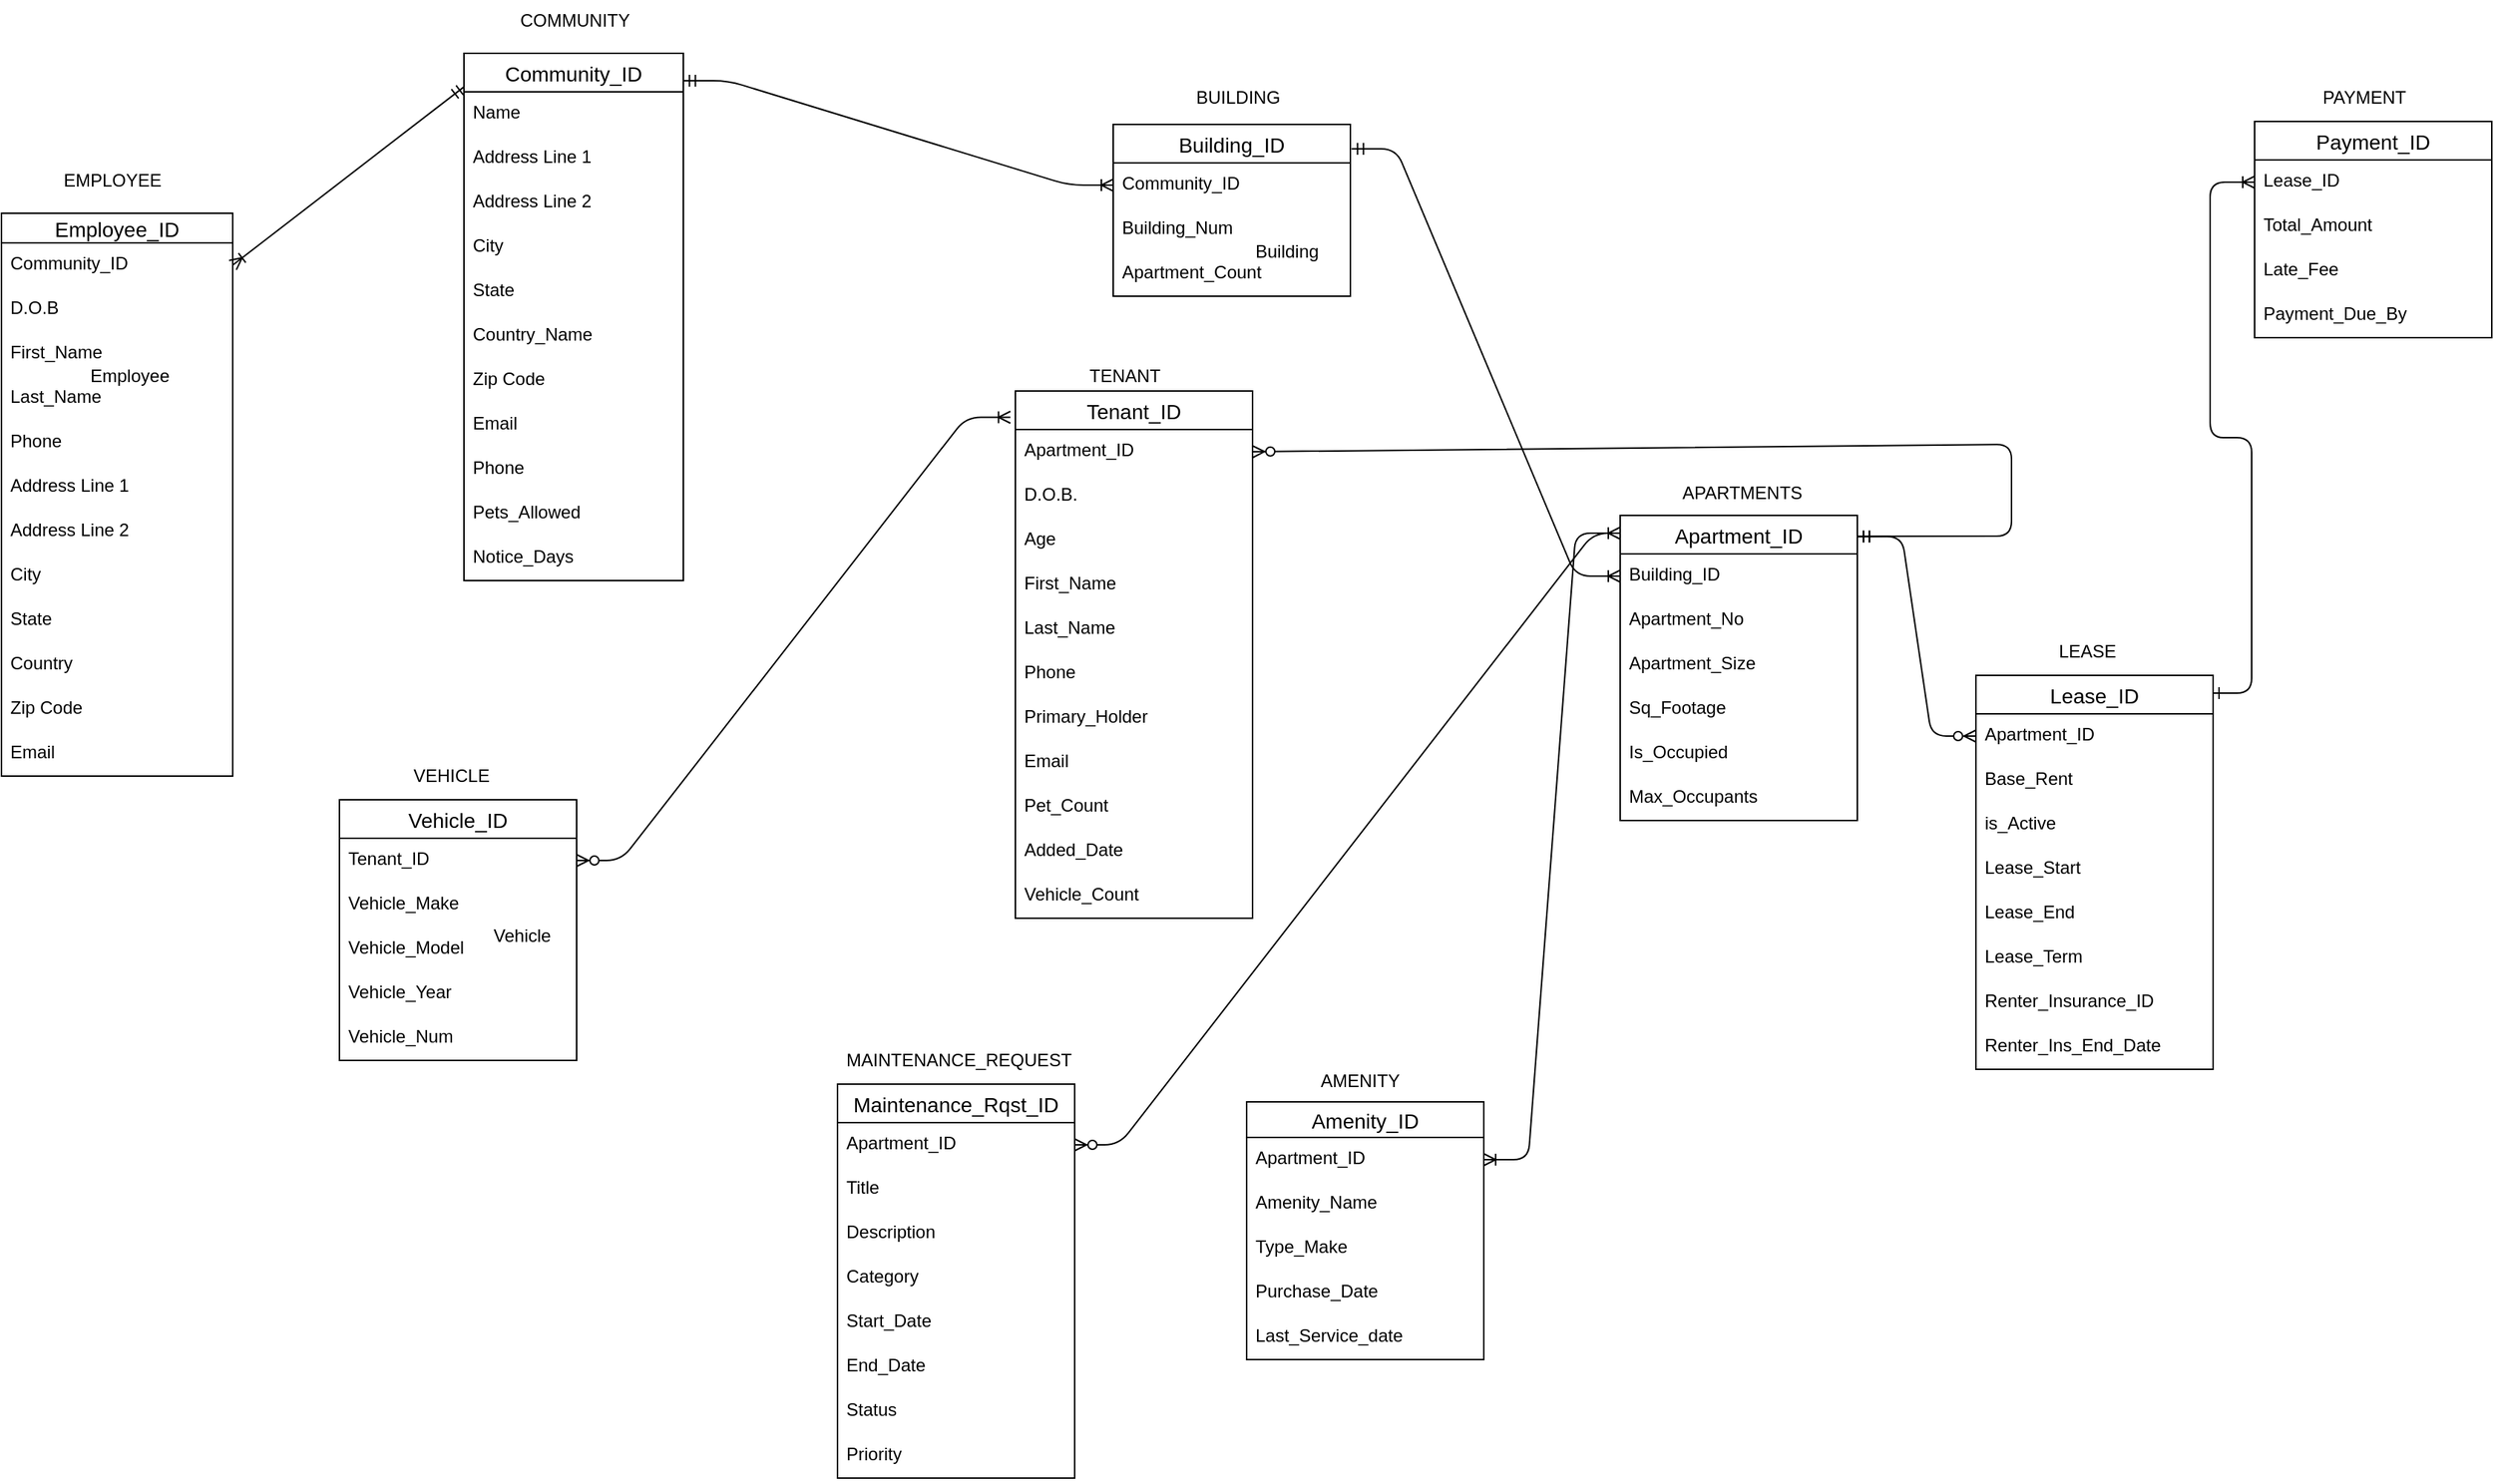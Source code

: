 <mxfile>
    <diagram id="kh0JBscDToiPj5Ev437K" name="Page-1">
        <mxGraphModel dx="4757" dy="2120" grid="1" gridSize="12" guides="1" tooltips="1" connect="1" arrows="1" fold="1" page="1" pageScale="1" pageWidth="1700" pageHeight="1100" background="none" math="0" shadow="0">
            <root>
                <mxCell id="0"/>
                <mxCell id="1" parent="0"/>
                <mxCell id="99" value="" style="edgeStyle=entityRelationEdgeStyle;fontSize=12;html=1;endArrow=ERoneToMany;startArrow=ERmandOne;exitX=1.001;exitY=0.052;exitDx=0;exitDy=0;exitPerimeter=0;entryX=0;entryY=0.5;entryDx=0;entryDy=0;" edge="1" parent="1" source="319" target="334">
                    <mxGeometry width="100" height="100" relative="1" as="geometry">
                        <mxPoint x="-972" y="82" as="sourcePoint"/>
                        <mxPoint x="-924" y="50" as="targetPoint"/>
                    </mxGeometry>
                </mxCell>
                <mxCell id="124" value="" style="edgeStyle=entityRelationEdgeStyle;fontSize=12;html=1;endArrow=ERoneToMany;startArrow=ERmandOne;exitX=1.005;exitY=0.142;exitDx=0;exitDy=0;exitPerimeter=0;entryX=0;entryY=0.5;entryDx=0;entryDy=0;" edge="1" parent="1" source="333" target="392">
                    <mxGeometry width="100" height="100" relative="1" as="geometry">
                        <mxPoint x="-648" y="-24" as="sourcePoint"/>
                        <mxPoint x="-630" y="144" as="targetPoint"/>
                    </mxGeometry>
                </mxCell>
                <mxCell id="183" value="" style="edgeStyle=entityRelationEdgeStyle;fontSize=12;html=1;endArrow=ERoneToMany;startArrow=ERzeroToMany;exitX=1;exitY=0.5;exitDx=0;exitDy=0;entryX=-0.021;entryY=-0.275;entryDx=0;entryDy=0;entryPerimeter=0;" edge="1" parent="1" source="339" target="379">
                    <mxGeometry width="100" height="100" relative="1" as="geometry">
                        <mxPoint x="-996" y="360" as="sourcePoint"/>
                        <mxPoint x="-924" y="204" as="targetPoint"/>
                    </mxGeometry>
                </mxCell>
                <mxCell id="212" value="" style="edgeStyle=entityRelationEdgeStyle;fontSize=12;html=1;endArrow=ERzeroToMany;startArrow=ERmandOne;entryX=0;entryY=0.5;entryDx=0;entryDy=0;exitX=1.001;exitY=0.069;exitDx=0;exitDy=0;exitPerimeter=0;" edge="1" parent="1" source="391" target="369">
                    <mxGeometry width="100" height="100" relative="1" as="geometry">
                        <mxPoint x="-426" y="192" as="sourcePoint"/>
                        <mxPoint x="-408" y="348" as="targetPoint"/>
                    </mxGeometry>
                </mxCell>
                <mxCell id="241" value="" style="edgeStyle=entityRelationEdgeStyle;fontSize=12;html=1;endArrow=ERoneToMany;startArrow=ERzeroToMany;exitX=1;exitY=0.5;exitDx=0;exitDy=0;" edge="1" parent="1" source="346">
                    <mxGeometry width="100" height="100" relative="1" as="geometry">
                        <mxPoint x="-798" y="516" as="sourcePoint"/>
                        <mxPoint x="-576" y="132" as="targetPoint"/>
                    </mxGeometry>
                </mxCell>
                <mxCell id="261" value="" style="edgeStyle=entityRelationEdgeStyle;fontSize=12;html=1;endArrow=ERoneToMany;startArrow=ERoneToMany;exitX=1;exitY=0.5;exitDx=0;exitDy=0;" edge="1" parent="1" source="356">
                    <mxGeometry width="100" height="100" relative="1" as="geometry">
                        <mxPoint x="-612" y="588" as="sourcePoint"/>
                        <mxPoint x="-588" y="132" as="targetPoint"/>
                    </mxGeometry>
                </mxCell>
                <mxCell id="278" value="" style="edgeStyle=entityRelationEdgeStyle;fontSize=12;html=1;endArrow=ERoneToMany;startArrow=ERmandOne;entryX=0;entryY=0.5;entryDx=0;entryDy=0;exitX=0.975;exitY=0.045;exitDx=0;exitDy=0;exitPerimeter=0;" edge="1" parent="1" source="368" target="363">
                    <mxGeometry width="100" height="100" relative="1" as="geometry">
                        <mxPoint x="-198" y="336" as="sourcePoint"/>
                        <mxPoint x="-222" y="53" as="targetPoint"/>
                    </mxGeometry>
                </mxCell>
                <mxCell id="279" value="" style="fontSize=12;html=1;endArrow=ERoneToMany;startArrow=ERmandOne;exitX=0.002;exitY=0.063;exitDx=0;exitDy=0;exitPerimeter=0;entryX=1;entryY=0.5;entryDx=0;entryDy=0;" edge="1" parent="1" source="319" target="291">
                    <mxGeometry width="100" height="100" relative="1" as="geometry">
                        <mxPoint x="-1248" y="82" as="sourcePoint"/>
                        <mxPoint x="-1344" y="84" as="targetPoint"/>
                    </mxGeometry>
                </mxCell>
                <mxCell id="285" value="" style="fontSize=12;html=1;endArrow=ERzeroToMany;startArrow=ERmandOne;entryX=1;entryY=0.5;entryDx=0;entryDy=0;exitX=1.001;exitY=0.069;exitDx=0;exitDy=0;exitPerimeter=0;" edge="1" parent="1" source="391" target="379">
                    <mxGeometry width="100" height="100" relative="1" as="geometry">
                        <mxPoint x="-384" y="161" as="sourcePoint"/>
                        <mxPoint x="-720" y="204" as="targetPoint"/>
                        <Array as="points">
                            <mxPoint x="-324" y="134"/>
                            <mxPoint x="-324" y="72"/>
                        </Array>
                    </mxGeometry>
                </mxCell>
                <object label="Employee_ID" id="290">
                    <mxCell style="swimlane;fontStyle=0;childLayout=stackLayout;horizontal=1;startSize=20;horizontalStack=0;resizeParent=1;resizeParentMax=0;resizeLast=0;collapsible=1;marginBottom=0;align=center;fontSize=14;" vertex="1" parent="1">
                        <mxGeometry x="-1680" y="-84" width="156" height="380" as="geometry"/>
                    </mxCell>
                </object>
                <mxCell id="291" value="Community_ID" style="text;strokeColor=none;fillColor=none;spacingLeft=4;spacingRight=4;overflow=hidden;rotatable=0;points=[[0,0.5],[1,0.5]];portConstraint=eastwest;fontSize=12;" vertex="1" parent="290">
                    <mxGeometry y="20" width="156" height="30" as="geometry"/>
                </mxCell>
                <mxCell id="292" value="D.O.B" style="text;strokeColor=none;fillColor=none;spacingLeft=4;spacingRight=4;overflow=hidden;rotatable=0;points=[[0,0.5],[1,0.5]];portConstraint=eastwest;fontSize=12;" vertex="1" parent="290">
                    <mxGeometry y="50" width="156" height="30" as="geometry"/>
                </mxCell>
                <mxCell id="293" value="First_Name" style="text;strokeColor=none;fillColor=none;spacingLeft=4;spacingRight=4;overflow=hidden;rotatable=0;points=[[0,0.5],[1,0.5]];portConstraint=eastwest;fontSize=12;" vertex="1" parent="290">
                    <mxGeometry y="80" width="156" height="30" as="geometry"/>
                </mxCell>
                <mxCell id="294" value="Last_Name" style="text;strokeColor=none;fillColor=none;spacingLeft=4;spacingRight=4;overflow=hidden;rotatable=0;points=[[0,0.5],[1,0.5]];portConstraint=eastwest;fontSize=12;" vertex="1" parent="290">
                    <mxGeometry y="110" width="156" height="30" as="geometry"/>
                </mxCell>
                <mxCell id="295" value="Phone" style="text;strokeColor=none;fillColor=none;spacingLeft=4;spacingRight=4;overflow=hidden;rotatable=0;points=[[0,0.5],[1,0.5]];portConstraint=eastwest;fontSize=12;" vertex="1" parent="290">
                    <mxGeometry y="140" width="156" height="30" as="geometry"/>
                </mxCell>
                <mxCell id="296" value="Address Line 1" style="text;strokeColor=none;fillColor=none;spacingLeft=4;spacingRight=4;overflow=hidden;rotatable=0;points=[[0,0.5],[1,0.5]];portConstraint=eastwest;fontSize=12;" vertex="1" parent="290">
                    <mxGeometry y="170" width="156" height="30" as="geometry"/>
                </mxCell>
                <mxCell id="297" value="Address Line 2" style="text;strokeColor=none;fillColor=none;spacingLeft=4;spacingRight=4;overflow=hidden;rotatable=0;points=[[0,0.5],[1,0.5]];portConstraint=eastwest;fontSize=12;" vertex="1" parent="290">
                    <mxGeometry y="200" width="156" height="30" as="geometry"/>
                </mxCell>
                <mxCell id="298" value="City" style="text;strokeColor=none;fillColor=none;spacingLeft=4;spacingRight=4;overflow=hidden;rotatable=0;points=[[0,0.5],[1,0.5]];portConstraint=eastwest;fontSize=12;" vertex="1" parent="290">
                    <mxGeometry y="230" width="156" height="30" as="geometry"/>
                </mxCell>
                <mxCell id="299" value="State" style="text;strokeColor=none;fillColor=none;spacingLeft=4;spacingRight=4;overflow=hidden;rotatable=0;points=[[0,0.5],[1,0.5]];portConstraint=eastwest;fontSize=12;" vertex="1" parent="290">
                    <mxGeometry y="260" width="156" height="30" as="geometry"/>
                </mxCell>
                <mxCell id="300" value="Country" style="text;strokeColor=none;fillColor=none;spacingLeft=4;spacingRight=4;overflow=hidden;rotatable=0;points=[[0,0.5],[1,0.5]];portConstraint=eastwest;fontSize=12;" vertex="1" parent="290">
                    <mxGeometry y="290" width="156" height="30" as="geometry"/>
                </mxCell>
                <mxCell id="301" value="Zip Code" style="text;strokeColor=none;fillColor=none;spacingLeft=4;spacingRight=4;overflow=hidden;rotatable=0;points=[[0,0.5],[1,0.5]];portConstraint=eastwest;fontSize=12;" vertex="1" parent="290">
                    <mxGeometry y="320" width="156" height="30" as="geometry"/>
                </mxCell>
                <mxCell id="302" value="Email" style="text;strokeColor=none;fillColor=none;spacingLeft=4;spacingRight=4;overflow=hidden;rotatable=0;points=[[0,0.5],[1,0.5]];portConstraint=eastwest;fontSize=12;" vertex="1" parent="290">
                    <mxGeometry y="350" width="156" height="30" as="geometry"/>
                </mxCell>
                <mxCell id="305" value="Employee" style="text;strokeColor=none;fillColor=none;spacingLeft=4;spacingRight=4;overflow=hidden;rotatable=0;points=[[0,0.5],[1,0.5]];portConstraint=eastwest;fontSize=12;" vertex="1" parent="1">
                    <mxGeometry x="-1626" y="12" width="72" height="30" as="geometry"/>
                </mxCell>
                <mxCell id="319" value="Community_ID" style="swimlane;fontStyle=0;childLayout=stackLayout;horizontal=1;startSize=26;horizontalStack=0;resizeParent=1;resizeParentMax=0;resizeLast=0;collapsible=1;marginBottom=0;align=center;fontSize=14;" vertex="1" parent="1">
                    <mxGeometry x="-1368" y="-192" width="148" height="356" as="geometry"/>
                </mxCell>
                <mxCell id="320" value="Name" style="text;strokeColor=none;fillColor=none;spacingLeft=4;spacingRight=4;overflow=hidden;rotatable=0;points=[[0,0.5],[1,0.5]];portConstraint=eastwest;fontSize=12;" vertex="1" parent="319">
                    <mxGeometry y="26" width="148" height="30" as="geometry"/>
                </mxCell>
                <mxCell id="321" value="Address Line 1" style="text;strokeColor=none;fillColor=none;spacingLeft=4;spacingRight=4;overflow=hidden;rotatable=0;points=[[0,0.5],[1,0.5]];portConstraint=eastwest;fontSize=12;" vertex="1" parent="319">
                    <mxGeometry y="56" width="148" height="30" as="geometry"/>
                </mxCell>
                <mxCell id="322" value="Address Line 2" style="text;strokeColor=none;fillColor=none;spacingLeft=4;spacingRight=4;overflow=hidden;rotatable=0;points=[[0,0.5],[1,0.5]];portConstraint=eastwest;fontSize=12;" vertex="1" parent="319">
                    <mxGeometry y="86" width="148" height="30" as="geometry"/>
                </mxCell>
                <mxCell id="323" value="City" style="text;strokeColor=none;fillColor=none;spacingLeft=4;spacingRight=4;overflow=hidden;rotatable=0;points=[[0,0.5],[1,0.5]];portConstraint=eastwest;fontSize=12;" vertex="1" parent="319">
                    <mxGeometry y="116" width="148" height="30" as="geometry"/>
                </mxCell>
                <mxCell id="324" value="State" style="text;strokeColor=none;fillColor=none;spacingLeft=4;spacingRight=4;overflow=hidden;rotatable=0;points=[[0,0.5],[1,0.5]];portConstraint=eastwest;fontSize=12;" vertex="1" parent="319">
                    <mxGeometry y="146" width="148" height="30" as="geometry"/>
                </mxCell>
                <mxCell id="325" value="Country_Name" style="text;strokeColor=none;fillColor=none;spacingLeft=4;spacingRight=4;overflow=hidden;rotatable=0;points=[[0,0.5],[1,0.5]];portConstraint=eastwest;fontSize=12;" vertex="1" parent="319">
                    <mxGeometry y="176" width="148" height="30" as="geometry"/>
                </mxCell>
                <mxCell id="326" value="Zip Code" style="text;strokeColor=none;fillColor=none;spacingLeft=4;spacingRight=4;overflow=hidden;rotatable=0;points=[[0,0.5],[1,0.5]];portConstraint=eastwest;fontSize=12;" vertex="1" parent="319">
                    <mxGeometry y="206" width="148" height="30" as="geometry"/>
                </mxCell>
                <mxCell id="327" value="Email" style="text;strokeColor=none;fillColor=none;spacingLeft=4;spacingRight=4;overflow=hidden;rotatable=0;points=[[0,0.5],[1,0.5]];portConstraint=eastwest;fontSize=12;" vertex="1" parent="319">
                    <mxGeometry y="236" width="148" height="30" as="geometry"/>
                </mxCell>
                <mxCell id="328" value="Phone" style="text;strokeColor=none;fillColor=none;spacingLeft=4;spacingRight=4;overflow=hidden;rotatable=0;points=[[0,0.5],[1,0.5]];portConstraint=eastwest;fontSize=12;" vertex="1" parent="319">
                    <mxGeometry y="266" width="148" height="30" as="geometry"/>
                </mxCell>
                <mxCell id="329" value="Pets_Allowed" style="text;strokeColor=none;fillColor=none;spacingLeft=4;spacingRight=4;overflow=hidden;rotatable=0;points=[[0,0.5],[1,0.5]];portConstraint=eastwest;fontSize=12;" vertex="1" parent="319">
                    <mxGeometry y="296" width="148" height="30" as="geometry"/>
                </mxCell>
                <mxCell id="330" value="Notice_Days" style="text;strokeColor=none;fillColor=none;spacingLeft=4;spacingRight=4;overflow=hidden;rotatable=0;points=[[0,0.5],[1,0.5]];portConstraint=eastwest;fontSize=12;" vertex="1" parent="319">
                    <mxGeometry y="326" width="148" height="30" as="geometry"/>
                </mxCell>
                <mxCell id="332" value="COMMUNITY" style="text;strokeColor=none;fillColor=none;spacingLeft=4;spacingRight=4;overflow=hidden;rotatable=0;points=[[0,0.5],[1,0.5]];portConstraint=eastwest;fontSize=12;" vertex="1" parent="1">
                    <mxGeometry x="-1336" y="-228" width="97" height="30" as="geometry"/>
                </mxCell>
                <mxCell id="333" value="Building_ID" style="swimlane;fontStyle=0;childLayout=stackLayout;horizontal=1;startSize=26;horizontalStack=0;resizeParent=1;resizeParentMax=0;resizeLast=0;collapsible=1;marginBottom=0;align=center;fontSize=14;" vertex="1" parent="1">
                    <mxGeometry x="-930" y="-144" width="160" height="116" as="geometry"/>
                </mxCell>
                <mxCell id="334" value="Community_ID" style="text;strokeColor=none;fillColor=none;spacingLeft=4;spacingRight=4;overflow=hidden;rotatable=0;points=[[0,0.5],[1,0.5]];portConstraint=eastwest;fontSize=12;" vertex="1" parent="333">
                    <mxGeometry y="26" width="160" height="30" as="geometry"/>
                </mxCell>
                <mxCell id="335" value="Building_Num" style="text;strokeColor=none;fillColor=none;spacingLeft=4;spacingRight=4;overflow=hidden;rotatable=0;points=[[0,0.5],[1,0.5]];portConstraint=eastwest;fontSize=12;" vertex="1" parent="333">
                    <mxGeometry y="56" width="160" height="30" as="geometry"/>
                </mxCell>
                <mxCell id="336" value="Apartment_Count" style="text;strokeColor=none;fillColor=none;spacingLeft=4;spacingRight=4;overflow=hidden;rotatable=0;points=[[0,0.5],[1,0.5]];portConstraint=eastwest;fontSize=12;" vertex="1" parent="333">
                    <mxGeometry y="86" width="160" height="30" as="geometry"/>
                </mxCell>
                <mxCell id="337" value="Building" style="text;strokeColor=none;fillColor=none;spacingLeft=4;spacingRight=4;overflow=hidden;rotatable=0;points=[[0,0.5],[1,0.5]];portConstraint=eastwest;fontSize=12;" vertex="1" parent="1">
                    <mxGeometry x="-840" y="-72" width="60" height="30" as="geometry"/>
                </mxCell>
                <mxCell id="338" value="Vehicle_ID" style="swimlane;fontStyle=0;childLayout=stackLayout;horizontal=1;startSize=26;horizontalStack=0;resizeParent=1;resizeParentMax=0;resizeLast=0;collapsible=1;marginBottom=0;align=center;fontSize=14;" vertex="1" parent="1">
                    <mxGeometry x="-1452" y="312" width="160" height="176" as="geometry"/>
                </mxCell>
                <mxCell id="339" value="Tenant_ID" style="text;strokeColor=none;fillColor=none;spacingLeft=4;spacingRight=4;overflow=hidden;rotatable=0;points=[[0,0.5],[1,0.5]];portConstraint=eastwest;fontSize=12;" vertex="1" parent="338">
                    <mxGeometry y="26" width="160" height="30" as="geometry"/>
                </mxCell>
                <mxCell id="340" value="Vehicle_Make" style="text;strokeColor=none;fillColor=none;spacingLeft=4;spacingRight=4;overflow=hidden;rotatable=0;points=[[0,0.5],[1,0.5]];portConstraint=eastwest;fontSize=12;" vertex="1" parent="338">
                    <mxGeometry y="56" width="160" height="30" as="geometry"/>
                </mxCell>
                <mxCell id="341" value="Vehicle_Model" style="text;strokeColor=none;fillColor=none;spacingLeft=4;spacingRight=4;overflow=hidden;rotatable=0;points=[[0,0.5],[1,0.5]];portConstraint=eastwest;fontSize=12;" vertex="1" parent="338">
                    <mxGeometry y="86" width="160" height="30" as="geometry"/>
                </mxCell>
                <mxCell id="342" value="Vehicle_Year" style="text;strokeColor=none;fillColor=none;spacingLeft=4;spacingRight=4;overflow=hidden;rotatable=0;points=[[0,0.5],[1,0.5]];portConstraint=eastwest;fontSize=12;" vertex="1" parent="338">
                    <mxGeometry y="116" width="160" height="30" as="geometry"/>
                </mxCell>
                <mxCell id="343" value="Vehicle_Num" style="text;strokeColor=none;fillColor=none;spacingLeft=4;spacingRight=4;overflow=hidden;rotatable=0;points=[[0,0.5],[1,0.5]];portConstraint=eastwest;fontSize=12;" vertex="1" parent="338">
                    <mxGeometry y="146" width="160" height="30" as="geometry"/>
                </mxCell>
                <mxCell id="344" value="Vehicle" style="text;strokeColor=none;fillColor=none;spacingLeft=4;spacingRight=4;overflow=hidden;rotatable=0;points=[[0,0.5],[1,0.5]];portConstraint=eastwest;fontSize=12;" vertex="1" parent="1">
                    <mxGeometry x="-1354" y="390" width="60" height="30" as="geometry"/>
                </mxCell>
                <mxCell id="345" value="Maintenance_Rqst_ID" style="swimlane;fontStyle=0;childLayout=stackLayout;horizontal=1;startSize=26;horizontalStack=0;resizeParent=1;resizeParentMax=0;resizeLast=0;collapsible=1;marginBottom=0;align=center;fontSize=14;" vertex="1" parent="1">
                    <mxGeometry x="-1116" y="504" width="160" height="266" as="geometry"/>
                </mxCell>
                <mxCell id="346" value="Apartment_ID" style="text;strokeColor=none;fillColor=none;spacingLeft=4;spacingRight=4;overflow=hidden;rotatable=0;points=[[0,0.5],[1,0.5]];portConstraint=eastwest;fontSize=12;" vertex="1" parent="345">
                    <mxGeometry y="26" width="160" height="30" as="geometry"/>
                </mxCell>
                <mxCell id="347" value="Title" style="text;strokeColor=none;fillColor=none;spacingLeft=4;spacingRight=4;overflow=hidden;rotatable=0;points=[[0,0.5],[1,0.5]];portConstraint=eastwest;fontSize=12;" vertex="1" parent="345">
                    <mxGeometry y="56" width="160" height="30" as="geometry"/>
                </mxCell>
                <mxCell id="348" value="Description" style="text;strokeColor=none;fillColor=none;spacingLeft=4;spacingRight=4;overflow=hidden;rotatable=0;points=[[0,0.5],[1,0.5]];portConstraint=eastwest;fontSize=12;" vertex="1" parent="345">
                    <mxGeometry y="86" width="160" height="30" as="geometry"/>
                </mxCell>
                <mxCell id="349" value="Category" style="text;strokeColor=none;fillColor=none;spacingLeft=4;spacingRight=4;overflow=hidden;rotatable=0;points=[[0,0.5],[1,0.5]];portConstraint=eastwest;fontSize=12;" vertex="1" parent="345">
                    <mxGeometry y="116" width="160" height="30" as="geometry"/>
                </mxCell>
                <mxCell id="350" value="Start_Date" style="text;strokeColor=none;fillColor=none;spacingLeft=4;spacingRight=4;overflow=hidden;rotatable=0;points=[[0,0.5],[1,0.5]];portConstraint=eastwest;fontSize=12;" vertex="1" parent="345">
                    <mxGeometry y="146" width="160" height="30" as="geometry"/>
                </mxCell>
                <mxCell id="351" value="End_Date" style="text;strokeColor=none;fillColor=none;spacingLeft=4;spacingRight=4;overflow=hidden;rotatable=0;points=[[0,0.5],[1,0.5]];portConstraint=eastwest;fontSize=12;" vertex="1" parent="345">
                    <mxGeometry y="176" width="160" height="30" as="geometry"/>
                </mxCell>
                <mxCell id="352" value="Status" style="text;strokeColor=none;fillColor=none;spacingLeft=4;spacingRight=4;overflow=hidden;rotatable=0;points=[[0,0.5],[1,0.5]];portConstraint=eastwest;fontSize=12;" vertex="1" parent="345">
                    <mxGeometry y="206" width="160" height="30" as="geometry"/>
                </mxCell>
                <mxCell id="353" value="Priority" style="text;strokeColor=none;fillColor=none;spacingLeft=4;spacingRight=4;overflow=hidden;rotatable=0;points=[[0,0.5],[1,0.5]];portConstraint=eastwest;fontSize=12;" vertex="1" parent="345">
                    <mxGeometry y="236" width="160" height="30" as="geometry"/>
                </mxCell>
                <mxCell id="354" value="MAINTENANCE_REQUEST" style="text;strokeColor=none;fillColor=none;spacingLeft=4;spacingRight=4;overflow=hidden;rotatable=0;points=[[0,0.5],[1,0.5]];portConstraint=eastwest;fontSize=12;" vertex="1" parent="1">
                    <mxGeometry x="-1116" y="474" width="178" height="30" as="geometry"/>
                </mxCell>
                <mxCell id="355" value="Amenity_ID" style="swimlane;fontStyle=0;childLayout=stackLayout;horizontal=1;startSize=24;horizontalStack=0;resizeParent=1;resizeParentMax=0;resizeLast=0;collapsible=1;marginBottom=0;align=center;fontSize=14;" vertex="1" parent="1">
                    <mxGeometry x="-840" y="516" width="160" height="174" as="geometry"/>
                </mxCell>
                <mxCell id="356" value="Apartment_ID" style="text;strokeColor=none;fillColor=none;spacingLeft=4;spacingRight=4;overflow=hidden;rotatable=0;points=[[0,0.5],[1,0.5]];portConstraint=eastwest;fontSize=12;" vertex="1" parent="355">
                    <mxGeometry y="24" width="160" height="30" as="geometry"/>
                </mxCell>
                <mxCell id="357" value="Amenity_Name" style="text;strokeColor=none;fillColor=none;spacingLeft=4;spacingRight=4;overflow=hidden;rotatable=0;points=[[0,0.5],[1,0.5]];portConstraint=eastwest;fontSize=12;" vertex="1" parent="355">
                    <mxGeometry y="54" width="160" height="30" as="geometry"/>
                </mxCell>
                <mxCell id="358" value="Type_Make" style="text;strokeColor=none;fillColor=none;spacingLeft=4;spacingRight=4;overflow=hidden;rotatable=0;points=[[0,0.5],[1,0.5]];portConstraint=eastwest;fontSize=12;" vertex="1" parent="355">
                    <mxGeometry y="84" width="160" height="30" as="geometry"/>
                </mxCell>
                <mxCell id="359" value="Purchase_Date" style="text;strokeColor=none;fillColor=none;spacingLeft=4;spacingRight=4;overflow=hidden;rotatable=0;points=[[0,0.5],[1,0.5]];portConstraint=eastwest;fontSize=12;" vertex="1" parent="355">
                    <mxGeometry y="114" width="160" height="30" as="geometry"/>
                </mxCell>
                <mxCell id="360" value="Last_Service_date" style="text;strokeColor=none;fillColor=none;spacingLeft=4;spacingRight=4;overflow=hidden;rotatable=0;points=[[0,0.5],[1,0.5]];portConstraint=eastwest;fontSize=12;" vertex="1" parent="355">
                    <mxGeometry y="144" width="160" height="30" as="geometry"/>
                </mxCell>
                <mxCell id="362" value="Payment_ID" style="swimlane;fontStyle=0;childLayout=stackLayout;horizontal=1;startSize=26;horizontalStack=0;resizeParent=1;resizeParentMax=0;resizeLast=0;collapsible=1;marginBottom=0;align=center;fontSize=14;" vertex="1" parent="1">
                    <mxGeometry x="-160" y="-146" width="160" height="146" as="geometry"/>
                </mxCell>
                <mxCell id="363" value="Lease_ID" style="text;strokeColor=none;fillColor=none;spacingLeft=4;spacingRight=4;overflow=hidden;rotatable=0;points=[[0,0.5],[1,0.5]];portConstraint=eastwest;fontSize=12;" vertex="1" parent="362">
                    <mxGeometry y="26" width="160" height="30" as="geometry"/>
                </mxCell>
                <mxCell id="364" value="Total_Amount" style="text;strokeColor=none;fillColor=none;spacingLeft=4;spacingRight=4;overflow=hidden;rotatable=0;points=[[0,0.5],[1,0.5]];portConstraint=eastwest;fontSize=12;" vertex="1" parent="362">
                    <mxGeometry y="56" width="160" height="30" as="geometry"/>
                </mxCell>
                <mxCell id="365" value="Late_Fee" style="text;strokeColor=none;fillColor=none;spacingLeft=4;spacingRight=4;overflow=hidden;rotatable=0;points=[[0,0.5],[1,0.5]];portConstraint=eastwest;fontSize=12;" vertex="1" parent="362">
                    <mxGeometry y="86" width="160" height="30" as="geometry"/>
                </mxCell>
                <mxCell id="366" value="Payment_Due_By" style="text;strokeColor=none;fillColor=none;spacingLeft=4;spacingRight=4;overflow=hidden;rotatable=0;points=[[0,0.5],[1,0.5]];portConstraint=eastwest;fontSize=12;" vertex="1" parent="362">
                    <mxGeometry y="116" width="160" height="30" as="geometry"/>
                </mxCell>
                <mxCell id="367" value="PAYMENT" style="text;strokeColor=none;fillColor=none;spacingLeft=4;spacingRight=4;overflow=hidden;rotatable=0;points=[[0,0.5],[1,0.5]];portConstraint=eastwest;fontSize=12;" vertex="1" parent="1">
                    <mxGeometry x="-120" y="-176" width="72" height="30" as="geometry"/>
                </mxCell>
                <mxCell id="368" value="Lease_ID" style="swimlane;fontStyle=0;childLayout=stackLayout;horizontal=1;startSize=26;horizontalStack=0;resizeParent=1;resizeParentMax=0;resizeLast=0;collapsible=1;marginBottom=0;align=center;fontSize=14;" vertex="1" parent="1">
                    <mxGeometry x="-348" y="228" width="160" height="266" as="geometry"/>
                </mxCell>
                <mxCell id="369" value="Apartment_ID" style="text;strokeColor=none;fillColor=none;spacingLeft=4;spacingRight=4;overflow=hidden;rotatable=0;points=[[0,0.5],[1,0.5]];portConstraint=eastwest;fontSize=12;" vertex="1" parent="368">
                    <mxGeometry y="26" width="160" height="30" as="geometry"/>
                </mxCell>
                <mxCell id="370" value="Base_Rent" style="text;strokeColor=none;fillColor=none;spacingLeft=4;spacingRight=4;overflow=hidden;rotatable=0;points=[[0,0.5],[1,0.5]];portConstraint=eastwest;fontSize=12;" vertex="1" parent="368">
                    <mxGeometry y="56" width="160" height="30" as="geometry"/>
                </mxCell>
                <mxCell id="371" value="is_Active" style="text;strokeColor=none;fillColor=none;spacingLeft=4;spacingRight=4;overflow=hidden;rotatable=0;points=[[0,0.5],[1,0.5]];portConstraint=eastwest;fontSize=12;" vertex="1" parent="368">
                    <mxGeometry y="86" width="160" height="30" as="geometry"/>
                </mxCell>
                <mxCell id="372" value="Lease_Start" style="text;strokeColor=none;fillColor=none;spacingLeft=4;spacingRight=4;overflow=hidden;rotatable=0;points=[[0,0.5],[1,0.5]];portConstraint=eastwest;fontSize=12;" vertex="1" parent="368">
                    <mxGeometry y="116" width="160" height="30" as="geometry"/>
                </mxCell>
                <mxCell id="373" value="Lease_End" style="text;strokeColor=none;fillColor=none;spacingLeft=4;spacingRight=4;overflow=hidden;rotatable=0;points=[[0,0.5],[1,0.5]];portConstraint=eastwest;fontSize=12;" vertex="1" parent="368">
                    <mxGeometry y="146" width="160" height="30" as="geometry"/>
                </mxCell>
                <mxCell id="374" value="Lease_Term" style="text;strokeColor=none;fillColor=none;spacingLeft=4;spacingRight=4;overflow=hidden;rotatable=0;points=[[0,0.5],[1,0.5]];portConstraint=eastwest;fontSize=12;" vertex="1" parent="368">
                    <mxGeometry y="176" width="160" height="30" as="geometry"/>
                </mxCell>
                <mxCell id="375" value="Renter_Insurance_ID" style="text;strokeColor=none;fillColor=none;spacingLeft=4;spacingRight=4;overflow=hidden;rotatable=0;points=[[0,0.5],[1,0.5]];portConstraint=eastwest;fontSize=12;" vertex="1" parent="368">
                    <mxGeometry y="206" width="160" height="30" as="geometry"/>
                </mxCell>
                <mxCell id="376" value="Renter_Ins_End_Date" style="text;strokeColor=none;fillColor=none;spacingLeft=4;spacingRight=4;overflow=hidden;rotatable=0;points=[[0,0.5],[1,0.5]];portConstraint=eastwest;fontSize=12;" vertex="1" parent="368">
                    <mxGeometry y="236" width="160" height="30" as="geometry"/>
                </mxCell>
                <mxCell id="378" value="Tenant_ID" style="swimlane;fontStyle=0;childLayout=stackLayout;horizontal=1;startSize=26;horizontalStack=0;resizeParent=1;resizeParentMax=0;resizeLast=0;collapsible=1;marginBottom=0;align=center;fontSize=14;" vertex="1" parent="1">
                    <mxGeometry x="-996" y="36" width="160" height="356" as="geometry"/>
                </mxCell>
                <mxCell id="379" value="Apartment_ID" style="text;strokeColor=none;fillColor=none;spacingLeft=4;spacingRight=4;overflow=hidden;rotatable=0;points=[[0,0.5],[1,0.5]];portConstraint=eastwest;fontSize=12;" vertex="1" parent="378">
                    <mxGeometry y="26" width="160" height="30" as="geometry"/>
                </mxCell>
                <mxCell id="380" value="D.O.B." style="text;strokeColor=none;fillColor=none;spacingLeft=4;spacingRight=4;overflow=hidden;rotatable=0;points=[[0,0.5],[1,0.5]];portConstraint=eastwest;fontSize=12;" vertex="1" parent="378">
                    <mxGeometry y="56" width="160" height="30" as="geometry"/>
                </mxCell>
                <mxCell id="381" value="Age" style="text;strokeColor=none;fillColor=none;spacingLeft=4;spacingRight=4;overflow=hidden;rotatable=0;points=[[0,0.5],[1,0.5]];portConstraint=eastwest;fontSize=12;" vertex="1" parent="378">
                    <mxGeometry y="86" width="160" height="30" as="geometry"/>
                </mxCell>
                <mxCell id="382" value="First_Name" style="text;strokeColor=none;fillColor=none;spacingLeft=4;spacingRight=4;overflow=hidden;rotatable=0;points=[[0,0.5],[1,0.5]];portConstraint=eastwest;fontSize=12;" vertex="1" parent="378">
                    <mxGeometry y="116" width="160" height="30" as="geometry"/>
                </mxCell>
                <mxCell id="383" value="Last_Name" style="text;strokeColor=none;fillColor=none;spacingLeft=4;spacingRight=4;overflow=hidden;rotatable=0;points=[[0,0.5],[1,0.5]];portConstraint=eastwest;fontSize=12;" vertex="1" parent="378">
                    <mxGeometry y="146" width="160" height="30" as="geometry"/>
                </mxCell>
                <mxCell id="384" value="Phone" style="text;strokeColor=none;fillColor=none;spacingLeft=4;spacingRight=4;overflow=hidden;rotatable=0;points=[[0,0.5],[1,0.5]];portConstraint=eastwest;fontSize=12;" vertex="1" parent="378">
                    <mxGeometry y="176" width="160" height="30" as="geometry"/>
                </mxCell>
                <mxCell id="385" value="Primary_Holder" style="text;strokeColor=none;fillColor=none;spacingLeft=4;spacingRight=4;overflow=hidden;rotatable=0;points=[[0,0.5],[1,0.5]];portConstraint=eastwest;fontSize=12;" vertex="1" parent="378">
                    <mxGeometry y="206" width="160" height="30" as="geometry"/>
                </mxCell>
                <mxCell id="386" value="Email" style="text;strokeColor=none;fillColor=none;spacingLeft=4;spacingRight=4;overflow=hidden;rotatable=0;points=[[0,0.5],[1,0.5]];portConstraint=eastwest;fontSize=12;" vertex="1" parent="378">
                    <mxGeometry y="236" width="160" height="30" as="geometry"/>
                </mxCell>
                <mxCell id="387" value="Pet_Count" style="text;strokeColor=none;fillColor=none;spacingLeft=4;spacingRight=4;overflow=hidden;rotatable=0;points=[[0,0.5],[1,0.5]];portConstraint=eastwest;fontSize=12;" vertex="1" parent="378">
                    <mxGeometry y="266" width="160" height="30" as="geometry"/>
                </mxCell>
                <mxCell id="388" value="Added_Date" style="text;strokeColor=none;fillColor=none;spacingLeft=4;spacingRight=4;overflow=hidden;rotatable=0;points=[[0,0.5],[1,0.5]];portConstraint=eastwest;fontSize=12;" vertex="1" parent="378">
                    <mxGeometry y="296" width="160" height="30" as="geometry"/>
                </mxCell>
                <mxCell id="389" value="Vehicle_Count" style="text;strokeColor=none;fillColor=none;spacingLeft=4;spacingRight=4;overflow=hidden;rotatable=0;points=[[0,0.5],[1,0.5]];portConstraint=eastwest;fontSize=12;" vertex="1" parent="378">
                    <mxGeometry y="326" width="160" height="30" as="geometry"/>
                </mxCell>
                <mxCell id="390" value="TENANT" style="text;strokeColor=none;fillColor=none;spacingLeft=4;spacingRight=4;overflow=hidden;rotatable=0;points=[[0,0.5],[1,0.5]];portConstraint=eastwest;fontSize=12;" vertex="1" parent="1">
                    <mxGeometry x="-952" y="12" width="72" height="30" as="geometry"/>
                </mxCell>
                <mxCell id="391" value="Apartment_ID" style="swimlane;fontStyle=0;childLayout=stackLayout;horizontal=1;startSize=26;horizontalStack=0;resizeParent=1;resizeParentMax=0;resizeLast=0;collapsible=1;marginBottom=0;align=center;fontSize=14;" vertex="1" parent="1">
                    <mxGeometry x="-588" y="120" width="160" height="206" as="geometry"/>
                </mxCell>
                <mxCell id="392" value="Building_ID" style="text;strokeColor=none;fillColor=none;spacingLeft=4;spacingRight=4;overflow=hidden;rotatable=0;points=[[0,0.5],[1,0.5]];portConstraint=eastwest;fontSize=12;" vertex="1" parent="391">
                    <mxGeometry y="26" width="160" height="30" as="geometry"/>
                </mxCell>
                <mxCell id="393" value="Apartment_No" style="text;strokeColor=none;fillColor=none;spacingLeft=4;spacingRight=4;overflow=hidden;rotatable=0;points=[[0,0.5],[1,0.5]];portConstraint=eastwest;fontSize=12;" vertex="1" parent="391">
                    <mxGeometry y="56" width="160" height="30" as="geometry"/>
                </mxCell>
                <mxCell id="394" value="Apartment_Size" style="text;strokeColor=none;fillColor=none;spacingLeft=4;spacingRight=4;overflow=hidden;rotatable=0;points=[[0,0.5],[1,0.5]];portConstraint=eastwest;fontSize=12;" vertex="1" parent="391">
                    <mxGeometry y="86" width="160" height="30" as="geometry"/>
                </mxCell>
                <mxCell id="395" value="Sq_Footage" style="text;strokeColor=none;fillColor=none;spacingLeft=4;spacingRight=4;overflow=hidden;rotatable=0;points=[[0,0.5],[1,0.5]];portConstraint=eastwest;fontSize=12;" vertex="1" parent="391">
                    <mxGeometry y="116" width="160" height="30" as="geometry"/>
                </mxCell>
                <mxCell id="396" value="Is_Occupied" style="text;strokeColor=none;fillColor=none;spacingLeft=4;spacingRight=4;overflow=hidden;rotatable=0;points=[[0,0.5],[1,0.5]];portConstraint=eastwest;fontSize=12;" vertex="1" parent="391">
                    <mxGeometry y="146" width="160" height="30" as="geometry"/>
                </mxCell>
                <mxCell id="397" value="Max_Occupants" style="text;strokeColor=none;fillColor=none;spacingLeft=4;spacingRight=4;overflow=hidden;rotatable=0;points=[[0,0.5],[1,0.5]];portConstraint=eastwest;fontSize=12;" vertex="1" parent="391">
                    <mxGeometry y="176" width="160" height="30" as="geometry"/>
                </mxCell>
                <mxCell id="398" value="EMPLOYEE" style="text;strokeColor=none;fillColor=none;spacingLeft=4;spacingRight=4;overflow=hidden;rotatable=0;points=[[0,0.5],[1,0.5]];portConstraint=eastwest;fontSize=12;" vertex="1" parent="1">
                    <mxGeometry x="-1644" y="-120" width="84" height="36" as="geometry"/>
                </mxCell>
                <mxCell id="399" value="AMENITY" style="text;strokeColor=none;fillColor=none;spacingLeft=4;spacingRight=4;overflow=hidden;rotatable=0;points=[[0,0.5],[1,0.5]];portConstraint=eastwest;fontSize=12;" vertex="1" parent="1">
                    <mxGeometry x="-796" y="488" width="72" height="30" as="geometry"/>
                </mxCell>
                <mxCell id="400" value="VEHICLE" style="text;strokeColor=none;fillColor=none;spacingLeft=4;spacingRight=4;overflow=hidden;rotatable=0;points=[[0,0.5],[1,0.5]];portConstraint=eastwest;fontSize=12;" vertex="1" parent="1">
                    <mxGeometry x="-1408" y="282" width="72" height="30" as="geometry"/>
                </mxCell>
                <mxCell id="401" value="BUILDING" style="text;strokeColor=none;fillColor=none;spacingLeft=4;spacingRight=4;overflow=hidden;rotatable=0;points=[[0,0.5],[1,0.5]];portConstraint=eastwest;fontSize=12;" vertex="1" parent="1">
                    <mxGeometry x="-880" y="-176" width="84" height="30" as="geometry"/>
                </mxCell>
                <mxCell id="402" value="APARTMENTS" style="text;strokeColor=none;fillColor=none;spacingLeft=4;spacingRight=4;overflow=hidden;rotatable=0;points=[[0,0.5],[1,0.5]];portConstraint=eastwest;fontSize=12;" vertex="1" parent="1">
                    <mxGeometry x="-552" y="91" width="108" height="30" as="geometry"/>
                </mxCell>
                <mxCell id="403" value="LEASE" style="text;strokeColor=none;fillColor=none;spacingLeft=4;spacingRight=4;overflow=hidden;rotatable=0;points=[[0,0.5],[1,0.5]];portConstraint=eastwest;fontSize=12;" vertex="1" parent="1">
                    <mxGeometry x="-298" y="198" width="60" height="30" as="geometry"/>
                </mxCell>
            </root>
        </mxGraphModel>
    </diagram>
</mxfile>